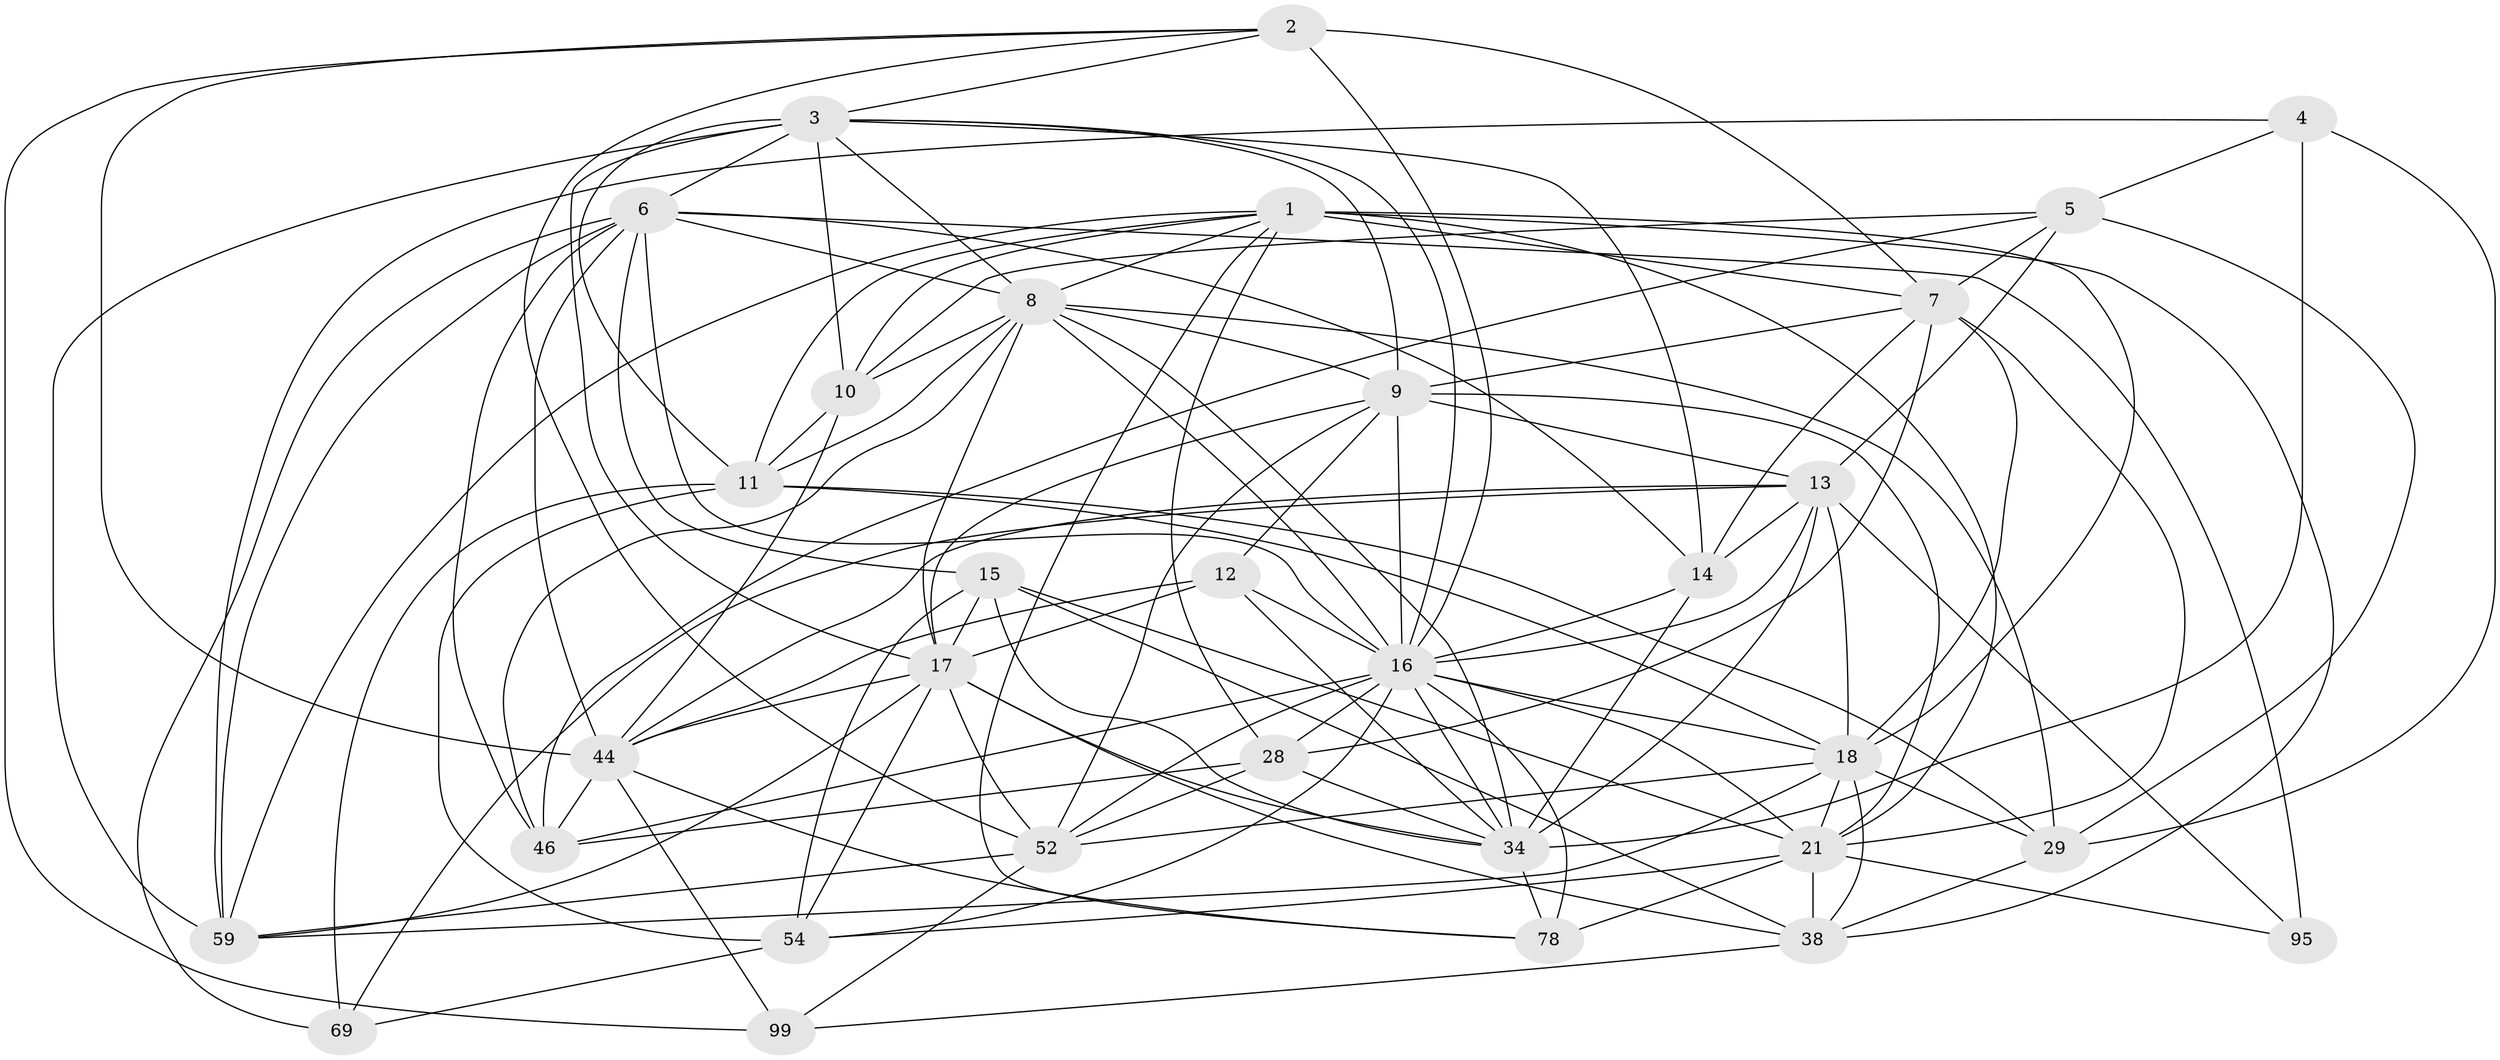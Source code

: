 // original degree distribution, {4: 1.0}
// Generated by graph-tools (version 1.1) at 2025/20/03/04/25 18:20:58]
// undirected, 32 vertices, 121 edges
graph export_dot {
graph [start="1"]
  node [color=gray90,style=filled];
  1 [super="+37+47+40"];
  2 [super="+94+98"];
  3 [super="+43+93"];
  4 [super="+42"];
  5 [super="+104"];
  6 [super="+65+105+30"];
  7 [super="+77+88"];
  8 [super="+67+53+33+87"];
  9 [super="+80+63"];
  10 [super="+24"];
  11 [super="+66"];
  12 [super="+84"];
  13 [super="+32+19"];
  14 [super="+50"];
  15 [super="+22"];
  16 [super="+20"];
  17 [super="+26+76+86"];
  18 [super="+57+25"];
  21 [super="+48"];
  28 [super="+31"];
  29 [super="+39"];
  34 [super="+97+61+74+81"];
  38 [super="+45"];
  44 [super="+56+55"];
  46 [super="+51"];
  52 [super="+62+101+60"];
  54 [super="+71"];
  59 [super="+90+64"];
  69;
  78 [super="+96"];
  95;
  99;
  1 -- 11;
  1 -- 38;
  1 -- 7;
  1 -- 10;
  1 -- 78;
  1 -- 8;
  1 -- 18;
  1 -- 59;
  1 -- 28;
  1 -- 21 [weight=3];
  2 -- 7;
  2 -- 99;
  2 -- 3;
  2 -- 44;
  2 -- 16 [weight=3];
  2 -- 52;
  3 -- 14;
  3 -- 6;
  3 -- 11;
  3 -- 59;
  3 -- 8;
  3 -- 17;
  3 -- 9;
  3 -- 10;
  3 -- 16;
  4 -- 34 [weight=3];
  4 -- 29;
  4 -- 59;
  4 -- 5;
  5 -- 13;
  5 -- 7;
  5 -- 10;
  5 -- 29;
  5 -- 46;
  6 -- 59;
  6 -- 69;
  6 -- 8;
  6 -- 16 [weight=2];
  6 -- 44 [weight=2];
  6 -- 95;
  6 -- 46;
  6 -- 14;
  6 -- 15;
  7 -- 28;
  7 -- 14;
  7 -- 21;
  7 -- 18;
  7 -- 9;
  8 -- 34 [weight=2];
  8 -- 11;
  8 -- 17;
  8 -- 46;
  8 -- 29;
  8 -- 9;
  8 -- 10;
  8 -- 16;
  9 -- 17;
  9 -- 12;
  9 -- 13;
  9 -- 52;
  9 -- 21;
  9 -- 16 [weight=2];
  10 -- 11;
  10 -- 44;
  11 -- 54;
  11 -- 69;
  11 -- 29;
  11 -- 18;
  12 -- 34;
  12 -- 44;
  12 -- 17;
  12 -- 16 [weight=2];
  13 -- 69;
  13 -- 14;
  13 -- 95 [weight=2];
  13 -- 16;
  13 -- 34;
  13 -- 18;
  13 -- 44;
  14 -- 16;
  14 -- 34;
  15 -- 17 [weight=2];
  15 -- 54;
  15 -- 38;
  15 -- 21;
  15 -- 34 [weight=2];
  16 -- 34;
  16 -- 78 [weight=2];
  16 -- 46;
  16 -- 18;
  16 -- 52 [weight=2];
  16 -- 21 [weight=2];
  16 -- 54;
  16 -- 28;
  17 -- 59;
  17 -- 54;
  17 -- 38;
  17 -- 44;
  17 -- 34;
  17 -- 52;
  18 -- 29;
  18 -- 38;
  18 -- 21;
  18 -- 52;
  18 -- 59;
  21 -- 78;
  21 -- 38 [weight=2];
  21 -- 54;
  21 -- 95;
  28 -- 46;
  28 -- 34;
  28 -- 52;
  29 -- 38;
  34 -- 78;
  38 -- 99;
  44 -- 78;
  44 -- 99;
  44 -- 46;
  52 -- 99;
  52 -- 59 [weight=2];
  54 -- 69;
}
